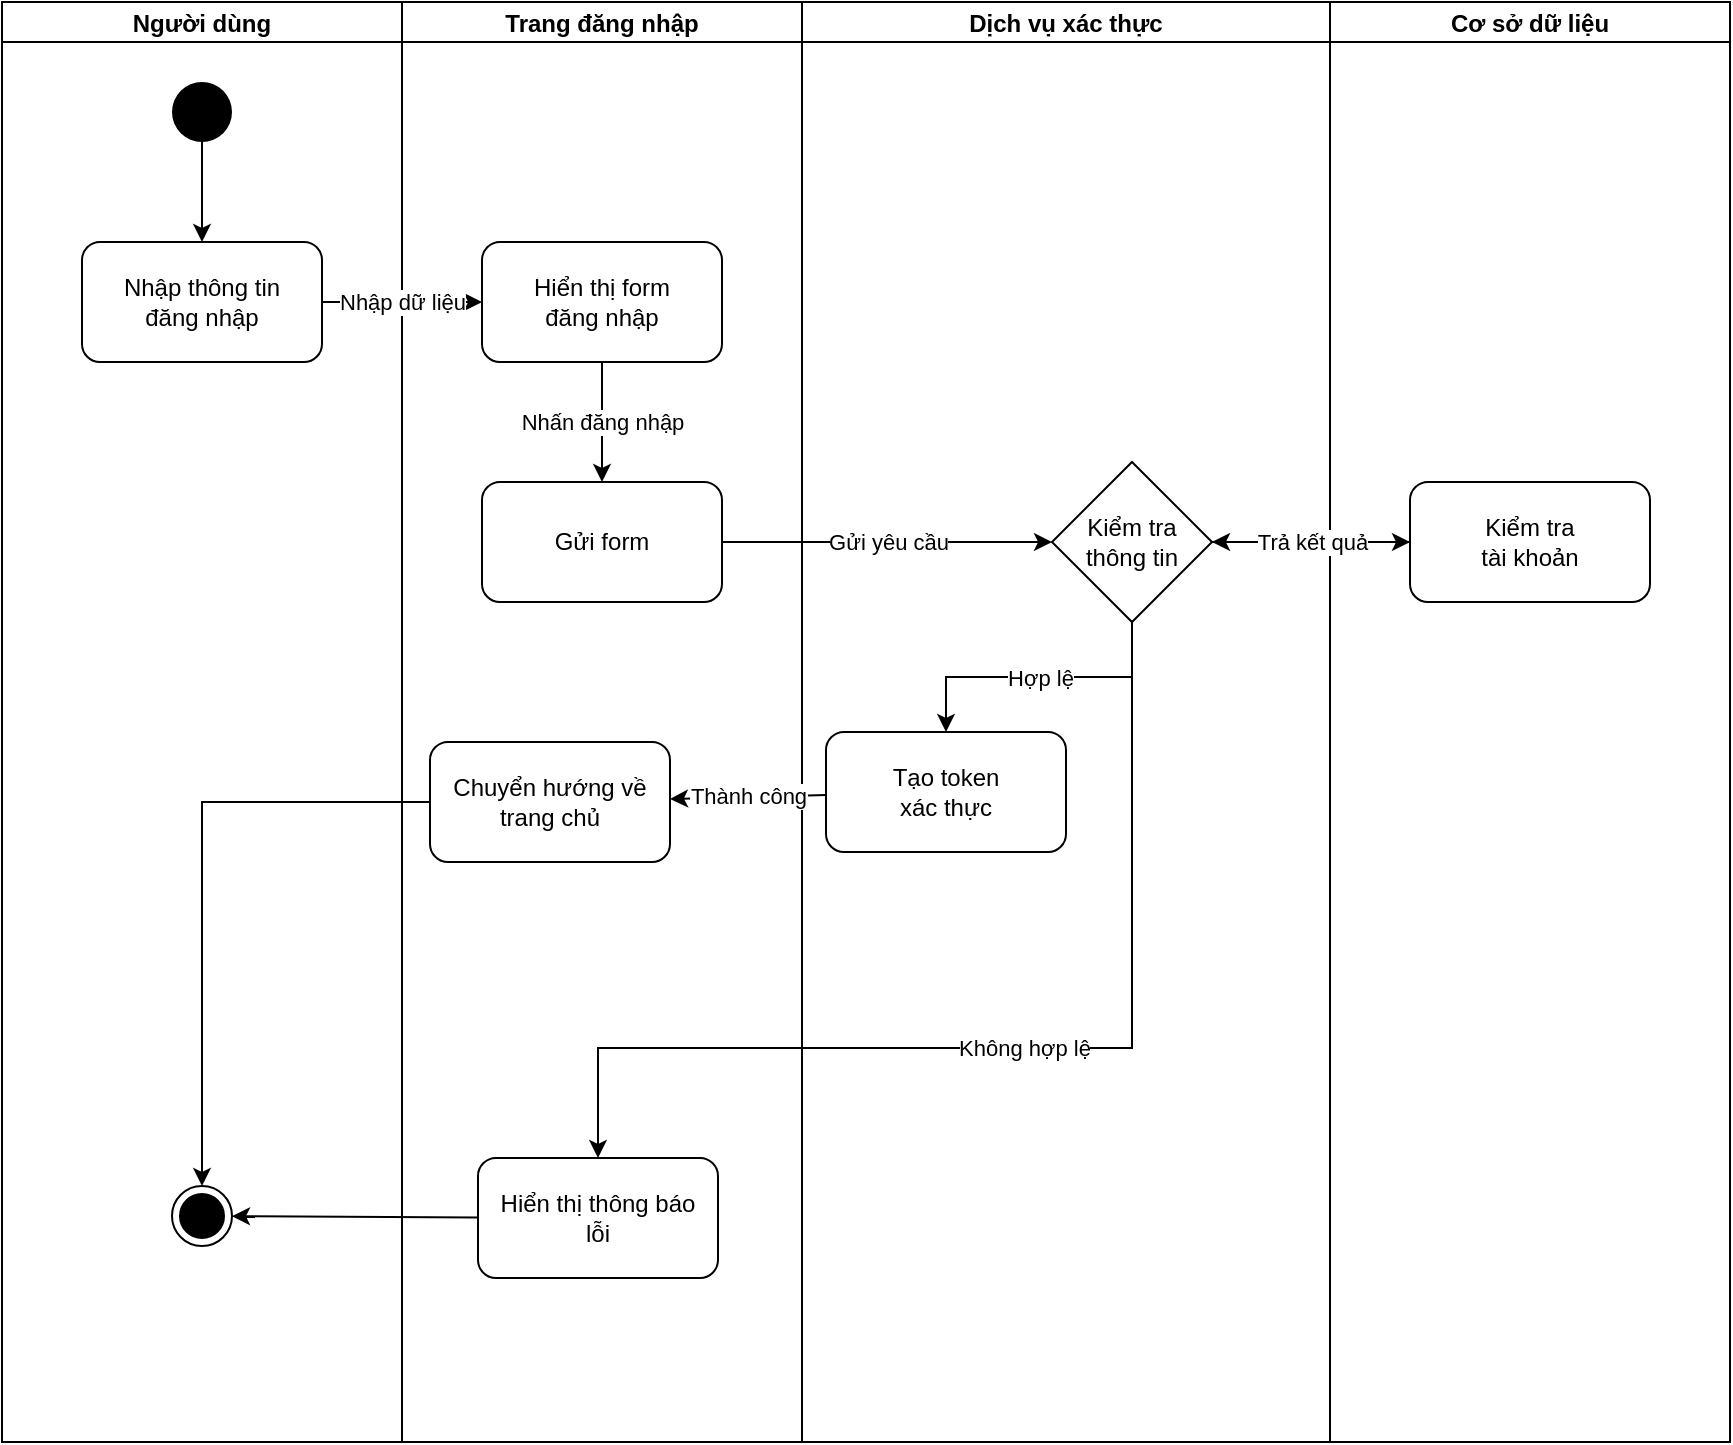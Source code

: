 <mxfile version="26.2.9">
  <diagram id="activity-diagram" name="Activity Diagram">
    <mxGraphModel dx="1044" dy="546" grid="0" gridSize="10" guides="1" tooltips="1" connect="1" arrows="1" fold="1" page="0" pageScale="1" pageWidth="1100" pageHeight="850" math="0" shadow="0">
      <root>
        <mxCell id="0" />
        <mxCell id="1" parent="0" />
        <mxCell id="swimlane1" value="Người dùng" style="swimlane;startSize=20;horizontal=1;" parent="1" vertex="1">
          <mxGeometry x="40" y="40" width="200" height="720" as="geometry" />
        </mxCell>
        <mxCell id="2" value="" style="ellipse;fillColor=#000000;strokeColor=none;" parent="swimlane1" vertex="1">
          <mxGeometry x="85" y="40" width="30" height="30" as="geometry" />
        </mxCell>
        <mxCell id="3" value="Nhập thông tin&#xa;đăng nhập" style="rounded=1;whiteSpace=wrap;html=1;" parent="swimlane1" vertex="1">
          <mxGeometry x="40" y="120" width="120" height="60" as="geometry" />
        </mxCell>
        <mxCell id="end" value="" style="ellipse;html=1;shape=endState;fillColor=#000000;strokeColor=#000000;" parent="swimlane1" vertex="1">
          <mxGeometry x="85" y="592" width="30" height="30" as="geometry" />
        </mxCell>
        <mxCell id="swimlane2" value="Trang đăng nhập" style="swimlane;startSize=20;horizontal=1;" parent="1" vertex="1">
          <mxGeometry x="240" y="40" width="200" height="720" as="geometry" />
        </mxCell>
        <mxCell id="4" value="Hiển thị form&#xa;đăng nhập" style="rounded=1;whiteSpace=wrap;html=1;" parent="swimlane2" vertex="1">
          <mxGeometry x="40" y="120" width="120" height="60" as="geometry" />
        </mxCell>
        <mxCell id="5" value="Gửi form" style="rounded=1;whiteSpace=wrap;html=1;" parent="swimlane2" vertex="1">
          <mxGeometry x="40" y="240" width="120" height="60" as="geometry" />
        </mxCell>
        <mxCell id="9" value="Chuyển hướng về&#xa;trang chủ" style="rounded=1;whiteSpace=wrap;html=1;" parent="swimlane2" vertex="1">
          <mxGeometry x="14" y="370" width="120" height="60" as="geometry" />
        </mxCell>
        <mxCell id="10" value="Hiển thị thông báo&#xa;lỗi" style="rounded=1;whiteSpace=wrap;html=1;" parent="swimlane2" vertex="1">
          <mxGeometry x="38" y="578" width="120" height="60" as="geometry" />
        </mxCell>
        <mxCell id="swimlane3" value="Dịch vụ xác thực" style="swimlane;startSize=20;horizontal=1;" parent="1" vertex="1">
          <mxGeometry x="440" y="40" width="264" height="720" as="geometry" />
        </mxCell>
        <mxCell id="6" value="Kiểm tra&#xa;thông tin" style="rhombus;whiteSpace=wrap;html=1;" parent="swimlane3" vertex="1">
          <mxGeometry x="125" y="230" width="80" height="80" as="geometry" />
        </mxCell>
        <mxCell id="7" value="Tạo token&#xa;xác thực" style="rounded=1;whiteSpace=wrap;html=1;" parent="swimlane3" vertex="1">
          <mxGeometry x="12" y="365" width="120" height="60" as="geometry" />
        </mxCell>
        <mxCell id="swimlane4" value="Cơ sở dữ liệu" style="swimlane;startSize=20;horizontal=1;" parent="1" vertex="1">
          <mxGeometry x="704" y="40" width="200" height="720" as="geometry" />
        </mxCell>
        <mxCell id="8" value="Kiểm tra&#xa;tài khoản" style="rounded=1;whiteSpace=wrap;html=1;" parent="swimlane4" vertex="1">
          <mxGeometry x="40" y="240" width="120" height="60" as="geometry" />
        </mxCell>
        <mxCell id="arrow1" value="" style="endArrow=classic;html=1;" parent="1" source="2" target="3" edge="1">
          <mxGeometry relative="1" as="geometry" />
        </mxCell>
        <mxCell id="arrow2" value="Nhập dữ liệu" style="endArrow=classic;html=1;" parent="1" source="3" target="4" edge="1">
          <mxGeometry relative="1" as="geometry" />
        </mxCell>
        <mxCell id="arrow3" value="Nhấn đăng nhập" style="endArrow=classic;html=1;" parent="1" source="4" target="5" edge="1">
          <mxGeometry relative="1" as="geometry" />
        </mxCell>
        <mxCell id="arrow4" value="Gửi yêu cầu" style="endArrow=classic;html=1;" parent="1" source="5" target="6" edge="1">
          <mxGeometry relative="1" as="geometry" />
        </mxCell>
        <mxCell id="arrow5" value="Query" style="endArrow=classic;html=1;" parent="1" source="6" target="8" edge="1">
          <mxGeometry relative="1" as="geometry" />
        </mxCell>
        <mxCell id="arrow6" value="Trả kết quả" style="endArrow=classic;html=1;dashed=1;" parent="1" source="8" target="6" edge="1">
          <mxGeometry relative="1" as="geometry" />
        </mxCell>
        <mxCell id="arrow7" value="Hợp lệ" style="endArrow=classic;html=1;edgeStyle=orthogonalEdgeStyle;elbow=vertical;jumpSize=0;rounded=0;curved=0;" parent="1" source="6" target="7" edge="1">
          <mxGeometry relative="1" as="geometry" />
        </mxCell>
        <mxCell id="arrow8" value="Không hợp lệ" style="endArrow=classic;html=1;edgeStyle=elbowEdgeStyle;elbow=vertical;rounded=0;curved=0;" parent="1" source="6" target="10" edge="1">
          <mxGeometry relative="1" as="geometry">
            <Array as="points">
              <mxPoint x="441" y="563" />
            </Array>
          </mxGeometry>
        </mxCell>
        <mxCell id="arrow9" value="Thành công" style="endArrow=classic;html=1;" parent="1" source="7" target="9" edge="1">
          <mxGeometry relative="1" as="geometry" />
        </mxCell>
        <mxCell id="arrow10" value="" style="endArrow=classic;html=1;edgeStyle=orthogonalEdgeStyle;rounded=0;curved=0;" parent="1" source="9" target="end" edge="1">
          <mxGeometry relative="1" as="geometry" />
        </mxCell>
        <mxCell id="arrow11" value="" style="endArrow=classic;html=1;" parent="1" source="10" target="end" edge="1">
          <mxGeometry relative="1" as="geometry" />
        </mxCell>
      </root>
    </mxGraphModel>
  </diagram>
</mxfile>
